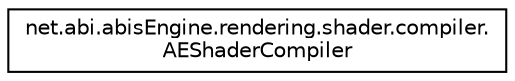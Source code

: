 digraph "Graphical Class Hierarchy"
{
 // LATEX_PDF_SIZE
  edge [fontname="Helvetica",fontsize="10",labelfontname="Helvetica",labelfontsize="10"];
  node [fontname="Helvetica",fontsize="10",shape=record];
  rankdir="LR";
  Node0 [label="net.abi.abisEngine.rendering.shader.compiler.\lAEShaderCompiler",height=0.2,width=0.4,color="black", fillcolor="white", style="filled",URL="$dc/de0/classnet_1_1abi_1_1abis_engine_1_1rendering_1_1shader_1_1compiler_1_1_a_e_shader_compiler.html",tooltip=" "];
}
